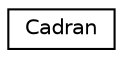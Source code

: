 digraph "Graphe hiérarchique des classes"
{
  edge [fontname="Helvetica",fontsize="10",labelfontname="Helvetica",labelfontsize="10"];
  node [fontname="Helvetica",fontsize="10",shape=record];
  rankdir="LR";
  Node0 [label="Cadran",height=0.2,width=0.4,color="black", fillcolor="white", style="filled",URL="$class_cadran.html"];
}
